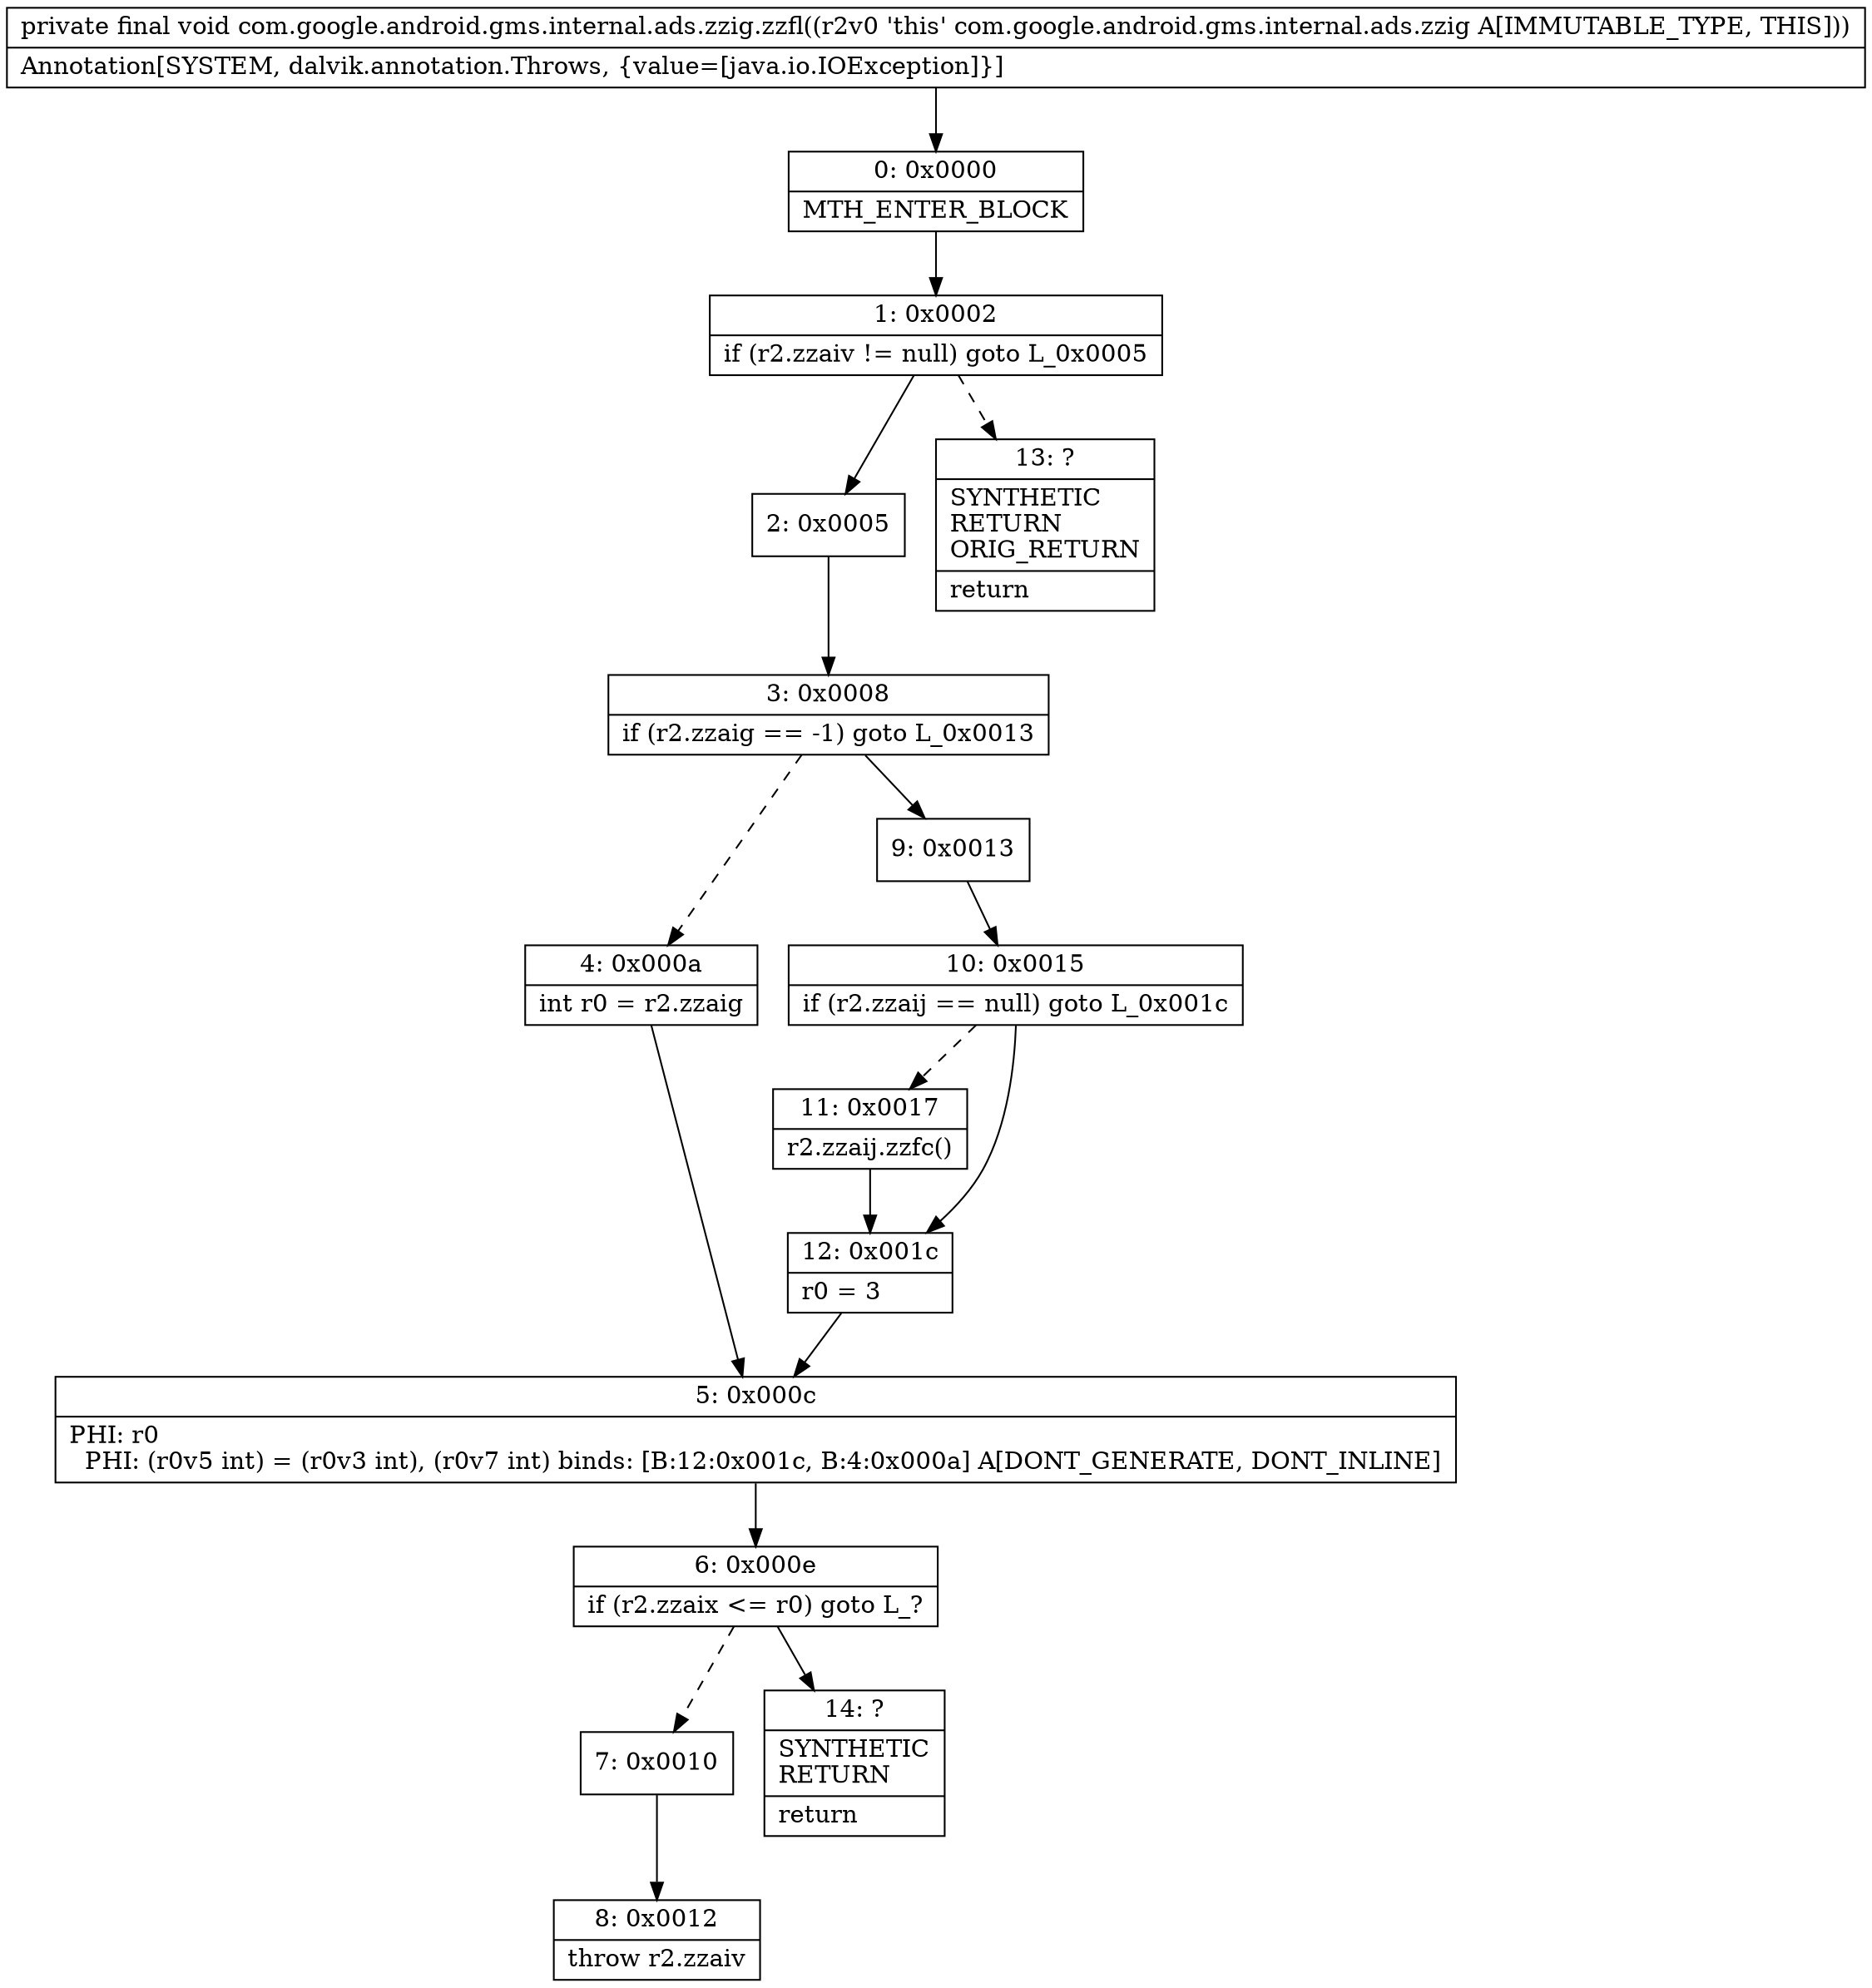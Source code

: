 digraph "CFG forcom.google.android.gms.internal.ads.zzig.zzfl()V" {
Node_0 [shape=record,label="{0\:\ 0x0000|MTH_ENTER_BLOCK\l}"];
Node_1 [shape=record,label="{1\:\ 0x0002|if (r2.zzaiv != null) goto L_0x0005\l}"];
Node_2 [shape=record,label="{2\:\ 0x0005}"];
Node_3 [shape=record,label="{3\:\ 0x0008|if (r2.zzaig == \-1) goto L_0x0013\l}"];
Node_4 [shape=record,label="{4\:\ 0x000a|int r0 = r2.zzaig\l}"];
Node_5 [shape=record,label="{5\:\ 0x000c|PHI: r0 \l  PHI: (r0v5 int) = (r0v3 int), (r0v7 int) binds: [B:12:0x001c, B:4:0x000a] A[DONT_GENERATE, DONT_INLINE]\l}"];
Node_6 [shape=record,label="{6\:\ 0x000e|if (r2.zzaix \<= r0) goto L_?\l}"];
Node_7 [shape=record,label="{7\:\ 0x0010}"];
Node_8 [shape=record,label="{8\:\ 0x0012|throw r2.zzaiv\l}"];
Node_9 [shape=record,label="{9\:\ 0x0013}"];
Node_10 [shape=record,label="{10\:\ 0x0015|if (r2.zzaij == null) goto L_0x001c\l}"];
Node_11 [shape=record,label="{11\:\ 0x0017|r2.zzaij.zzfc()\l}"];
Node_12 [shape=record,label="{12\:\ 0x001c|r0 = 3\l}"];
Node_13 [shape=record,label="{13\:\ ?|SYNTHETIC\lRETURN\lORIG_RETURN\l|return\l}"];
Node_14 [shape=record,label="{14\:\ ?|SYNTHETIC\lRETURN\l|return\l}"];
MethodNode[shape=record,label="{private final void com.google.android.gms.internal.ads.zzig.zzfl((r2v0 'this' com.google.android.gms.internal.ads.zzig A[IMMUTABLE_TYPE, THIS]))  | Annotation[SYSTEM, dalvik.annotation.Throws, \{value=[java.io.IOException]\}]\l}"];
MethodNode -> Node_0;
Node_0 -> Node_1;
Node_1 -> Node_2;
Node_1 -> Node_13[style=dashed];
Node_2 -> Node_3;
Node_3 -> Node_4[style=dashed];
Node_3 -> Node_9;
Node_4 -> Node_5;
Node_5 -> Node_6;
Node_6 -> Node_7[style=dashed];
Node_6 -> Node_14;
Node_7 -> Node_8;
Node_9 -> Node_10;
Node_10 -> Node_11[style=dashed];
Node_10 -> Node_12;
Node_11 -> Node_12;
Node_12 -> Node_5;
}

